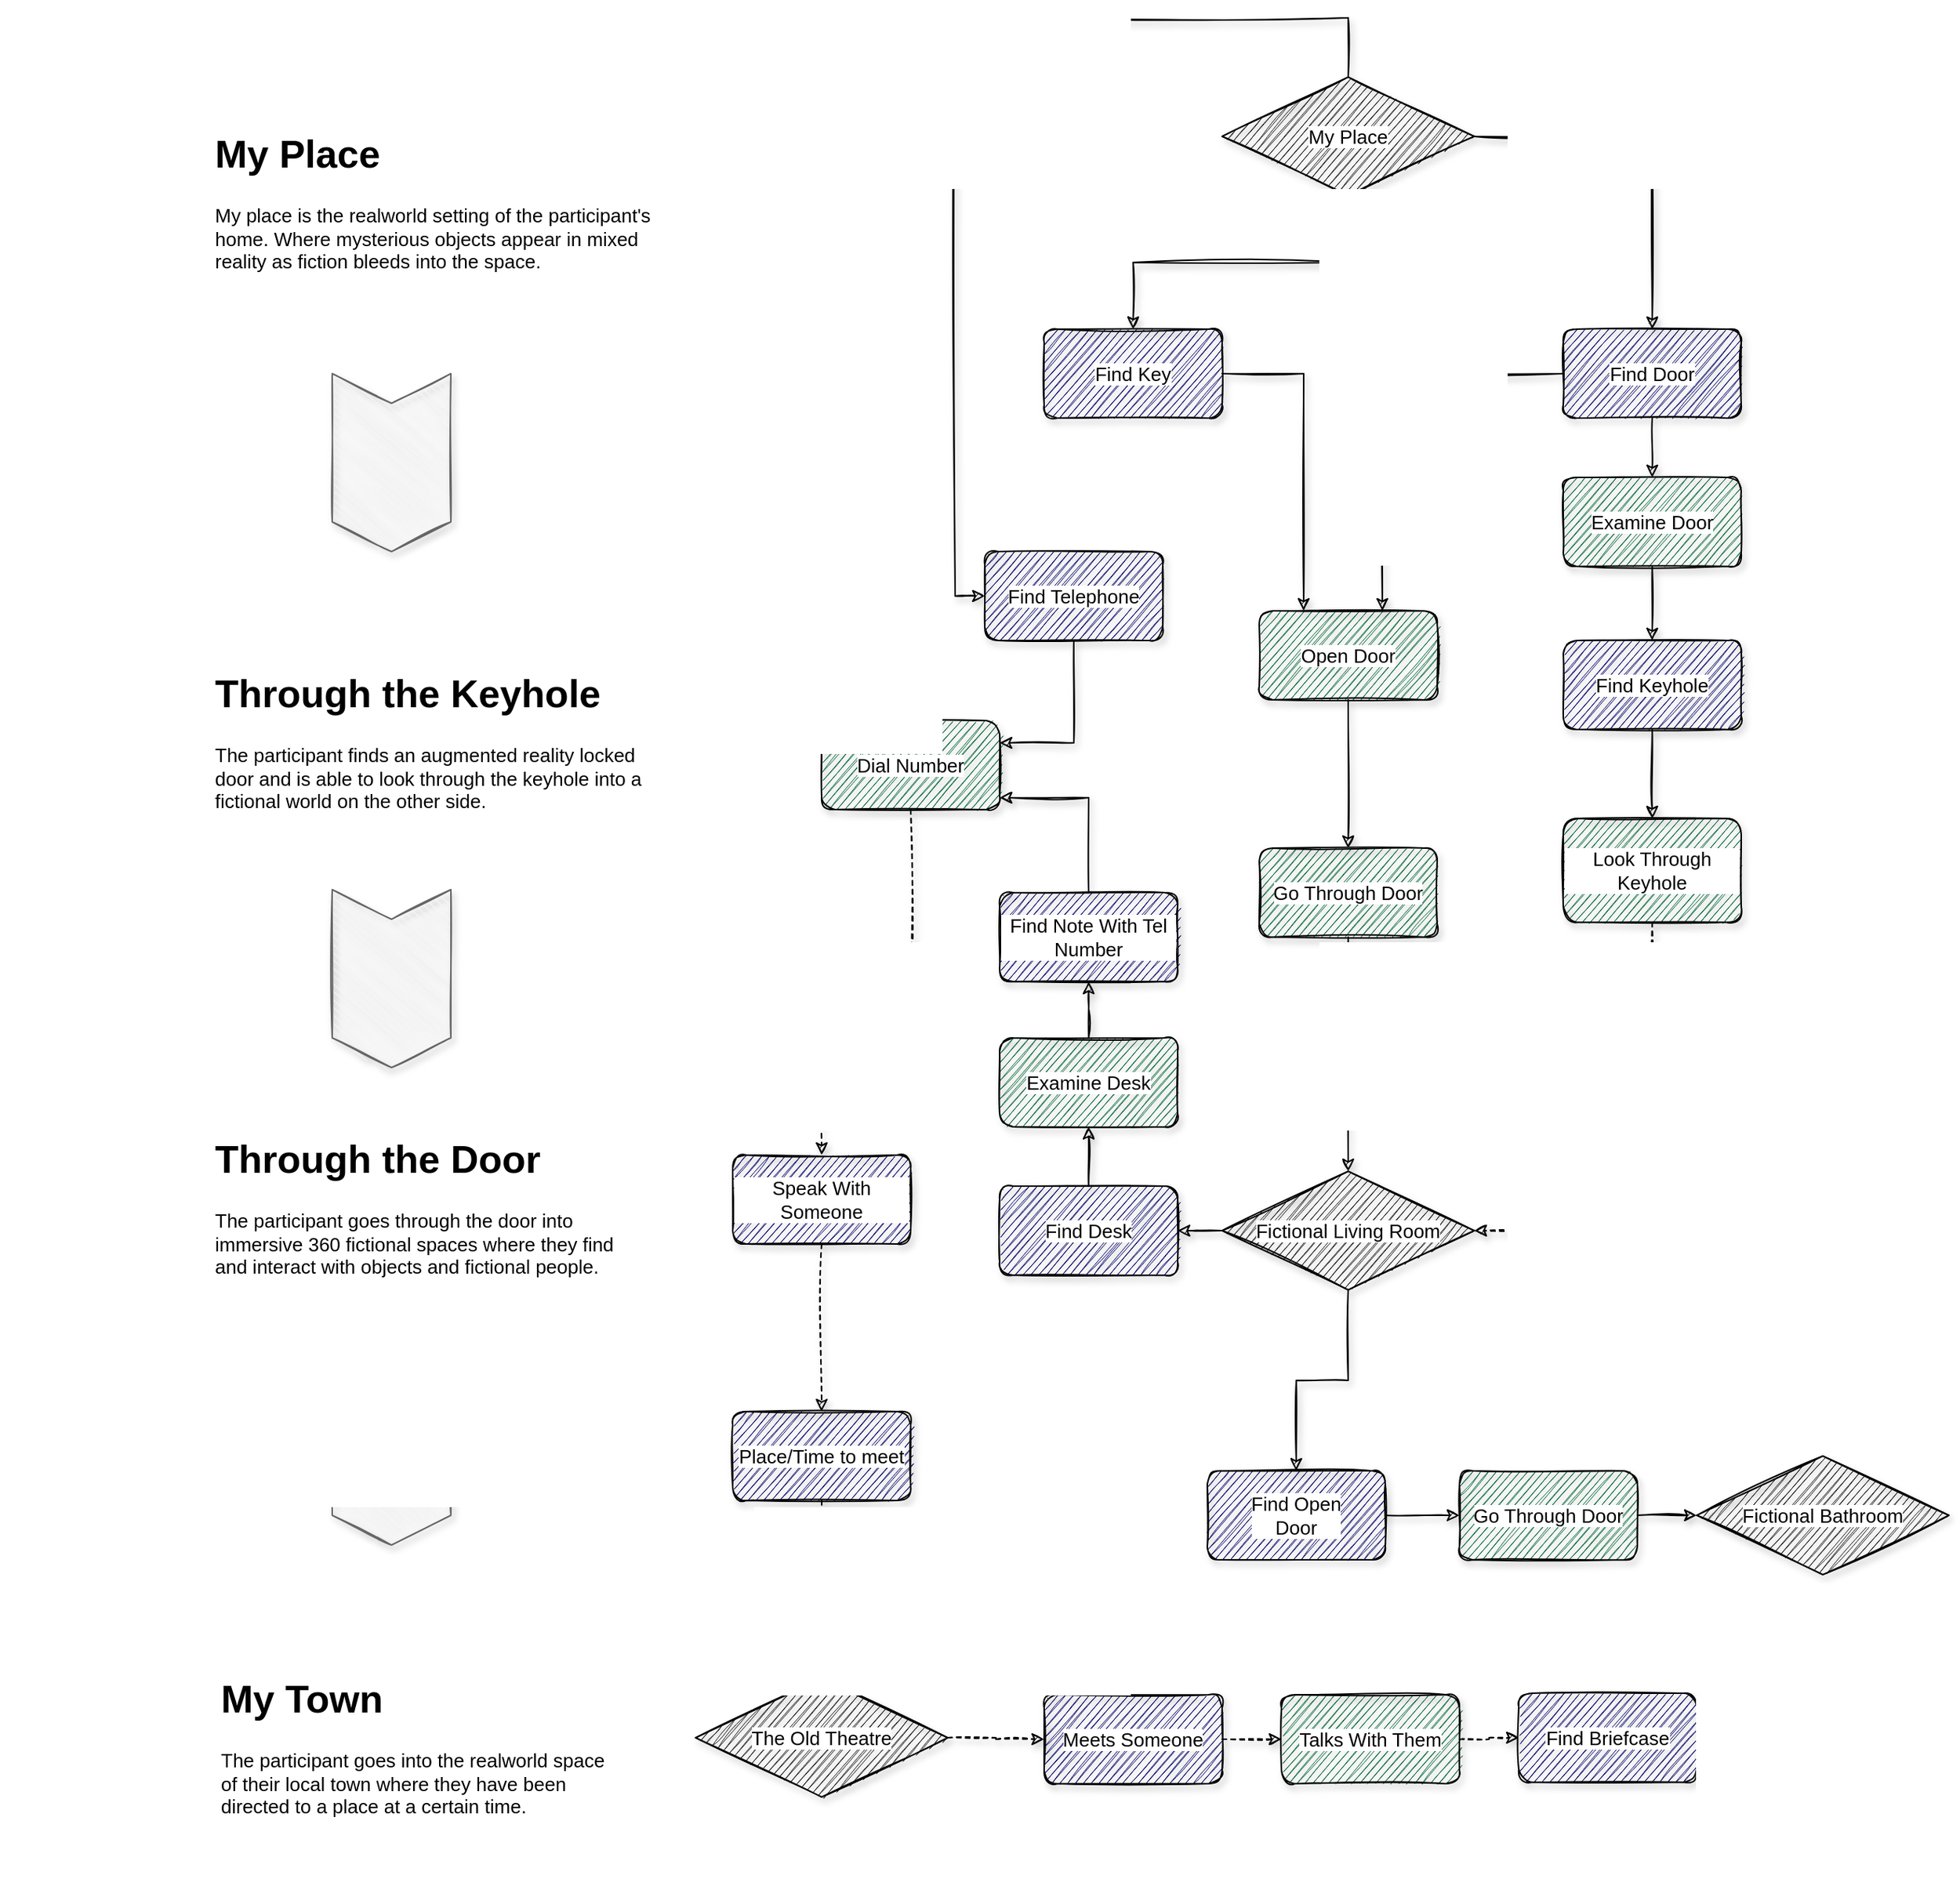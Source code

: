 <mxfile version="13.9.7" type="github">
  <diagram id="ioYlywDVT_DXw8jL-yqH" name="Page-1">
    <mxGraphModel dx="1453" dy="1151" grid="1" gridSize="10" guides="1" tooltips="1" connect="1" arrows="1" fold="1" page="1" pageScale="1" pageWidth="1169" pageHeight="1654" math="0" shadow="0">
      <root>
        <mxCell id="0" />
        <mxCell id="1" parent="0" />
        <mxCell id="7EeK4vwTGCE58HYFXyhD-3" style="edgeStyle=orthogonalEdgeStyle;rounded=0;orthogonalLoop=1;jettySize=auto;html=1;entryX=0.5;entryY=0;entryDx=0;entryDy=0;sketch=1;shadow=1;labelBackgroundColor=#ffffff;fontSize=13;" edge="1" parent="1" source="7EeK4vwTGCE58HYFXyhD-1" target="7EeK4vwTGCE58HYFXyhD-2">
          <mxGeometry relative="1" as="geometry" />
        </mxCell>
        <mxCell id="7EeK4vwTGCE58HYFXyhD-5" style="edgeStyle=orthogonalEdgeStyle;rounded=0;orthogonalLoop=1;jettySize=auto;html=1;entryX=0.5;entryY=0;entryDx=0;entryDy=0;sketch=1;shadow=1;labelBackgroundColor=#ffffff;fontSize=13;" edge="1" parent="1" source="7EeK4vwTGCE58HYFXyhD-1" target="7EeK4vwTGCE58HYFXyhD-4">
          <mxGeometry relative="1" as="geometry" />
        </mxCell>
        <mxCell id="7EeK4vwTGCE58HYFXyhD-48" value="" style="edgeStyle=orthogonalEdgeStyle;rounded=0;sketch=1;orthogonalLoop=1;jettySize=auto;html=1;shadow=1;labelBackgroundColor=#ffffff;fontSize=13;fontColor=#000000;entryX=0;entryY=0.5;entryDx=0;entryDy=0;" edge="1" parent="1" source="7EeK4vwTGCE58HYFXyhD-1" target="7EeK4vwTGCE58HYFXyhD-46">
          <mxGeometry relative="1" as="geometry">
            <mxPoint x="905" y="20" as="targetPoint" />
            <Array as="points">
              <mxPoint x="905" y="60" />
              <mxPoint x="640" y="60" />
              <mxPoint x="640" y="450" />
            </Array>
          </mxGeometry>
        </mxCell>
        <mxCell id="7EeK4vwTGCE58HYFXyhD-1" value="&lt;span style=&quot;font-size: 13px;&quot;&gt;&lt;font style=&quot;font-size: 13px;&quot;&gt;My Place&lt;/font&gt;&lt;/span&gt;" style="rhombus;whiteSpace=wrap;html=1;fillColor=#1A1A1A;sketch=1;shadow=1;labelBackgroundColor=#ffffff;fontSize=13;" vertex="1" parent="1">
          <mxGeometry x="820" y="100" width="170" height="80" as="geometry" />
        </mxCell>
        <mxCell id="7EeK4vwTGCE58HYFXyhD-7" style="edgeStyle=orthogonalEdgeStyle;rounded=0;orthogonalLoop=1;jettySize=auto;html=1;entryX=0.25;entryY=0;entryDx=0;entryDy=0;sketch=1;shadow=1;labelBackgroundColor=#ffffff;fontSize=13;" edge="1" parent="1" source="7EeK4vwTGCE58HYFXyhD-2" target="7EeK4vwTGCE58HYFXyhD-6">
          <mxGeometry relative="1" as="geometry" />
        </mxCell>
        <mxCell id="7EeK4vwTGCE58HYFXyhD-2" value="&lt;font style=&quot;font-size: 13px;&quot;&gt;Find Key&lt;/font&gt;" style="rounded=1;whiteSpace=wrap;html=1;labelBackgroundColor=#ffffff;fillColor=#000066;sketch=1;shadow=1;fontSize=13;" vertex="1" parent="1">
          <mxGeometry x="700" y="270" width="120" height="60" as="geometry" />
        </mxCell>
        <mxCell id="7EeK4vwTGCE58HYFXyhD-11" style="edgeStyle=orthogonalEdgeStyle;rounded=0;orthogonalLoop=1;jettySize=auto;html=1;sketch=1;shadow=1;labelBackgroundColor=#ffffff;fontSize=13;" edge="1" parent="1" source="7EeK4vwTGCE58HYFXyhD-4" target="7EeK4vwTGCE58HYFXyhD-10">
          <mxGeometry relative="1" as="geometry" />
        </mxCell>
        <mxCell id="7EeK4vwTGCE58HYFXyhD-38" style="edgeStyle=orthogonalEdgeStyle;rounded=0;sketch=1;orthogonalLoop=1;jettySize=auto;html=1;entryX=0.692;entryY=0;entryDx=0;entryDy=0;entryPerimeter=0;shadow=1;labelBackgroundColor=#ffffff;fontSize=13;fontColor=#000000;" edge="1" parent="1" source="7EeK4vwTGCE58HYFXyhD-4" target="7EeK4vwTGCE58HYFXyhD-6">
          <mxGeometry relative="1" as="geometry" />
        </mxCell>
        <mxCell id="7EeK4vwTGCE58HYFXyhD-4" value="&lt;font style=&quot;font-size: 13px;&quot;&gt;Find Door&lt;/font&gt;" style="rounded=1;whiteSpace=wrap;html=1;fillColor=#000066;sketch=1;shadow=1;labelBackgroundColor=#ffffff;fontSize=13;" vertex="1" parent="1">
          <mxGeometry x="1050" y="270" width="120" height="60" as="geometry" />
        </mxCell>
        <mxCell id="7EeK4vwTGCE58HYFXyhD-18" style="edgeStyle=orthogonalEdgeStyle;rounded=0;orthogonalLoop=1;jettySize=auto;html=1;entryX=0.5;entryY=0;entryDx=0;entryDy=0;sketch=1;shadow=1;labelBackgroundColor=#ffffff;fontSize=13;" edge="1" parent="1" source="7EeK4vwTGCE58HYFXyhD-6" target="7EeK4vwTGCE58HYFXyhD-17">
          <mxGeometry relative="1" as="geometry" />
        </mxCell>
        <mxCell id="7EeK4vwTGCE58HYFXyhD-6" value="&lt;font style=&quot;font-size: 13px;&quot;&gt;Open Door&lt;br style=&quot;font-size: 13px;&quot;&gt;&lt;/font&gt;" style="rounded=1;whiteSpace=wrap;html=1;labelBackgroundColor=#ffffff;fillColor=#006633;sketch=1;shadow=1;fontSize=13;" vertex="1" parent="1">
          <mxGeometry x="845" y="460" width="120" height="60" as="geometry" />
        </mxCell>
        <mxCell id="7EeK4vwTGCE58HYFXyhD-64" style="edgeStyle=orthogonalEdgeStyle;rounded=0;sketch=1;orthogonalLoop=1;jettySize=auto;html=1;shadow=1;dashed=1;labelBackgroundColor=#ffffff;fontSize=13;fontColor=#000000;" edge="1" parent="1" source="7EeK4vwTGCE58HYFXyhD-9" target="7EeK4vwTGCE58HYFXyhD-31">
          <mxGeometry relative="1" as="geometry" />
        </mxCell>
        <mxCell id="7EeK4vwTGCE58HYFXyhD-9" value="&lt;font style=&quot;font-size: 13px;&quot;&gt;Look Through Keyhole&lt;br style=&quot;font-size: 13px;&quot;&gt;&lt;/font&gt;" style="rounded=1;whiteSpace=wrap;html=1;labelBackgroundColor=#ffffff;fillColor=#006633;sketch=1;shadow=1;fontSize=13;" vertex="1" parent="1">
          <mxGeometry x="1050" y="600" width="120" height="70" as="geometry" />
        </mxCell>
        <mxCell id="7EeK4vwTGCE58HYFXyhD-13" style="edgeStyle=orthogonalEdgeStyle;rounded=0;orthogonalLoop=1;jettySize=auto;html=1;entryX=0.5;entryY=0;entryDx=0;entryDy=0;sketch=1;shadow=1;labelBackgroundColor=#ffffff;fontSize=13;" edge="1" parent="1" source="7EeK4vwTGCE58HYFXyhD-10" target="7EeK4vwTGCE58HYFXyhD-12">
          <mxGeometry relative="1" as="geometry" />
        </mxCell>
        <mxCell id="7EeK4vwTGCE58HYFXyhD-10" value="&lt;font style=&quot;font-size: 13px;&quot;&gt;Examine Door&lt;/font&gt;" style="rounded=1;whiteSpace=wrap;html=1;fillColor=#006633;sketch=1;shadow=1;labelBackgroundColor=#ffffff;fontSize=13;" vertex="1" parent="1">
          <mxGeometry x="1050" y="370" width="120" height="60" as="geometry" />
        </mxCell>
        <mxCell id="7EeK4vwTGCE58HYFXyhD-14" style="edgeStyle=orthogonalEdgeStyle;rounded=0;orthogonalLoop=1;jettySize=auto;html=1;entryX=0.5;entryY=0;entryDx=0;entryDy=0;sketch=1;shadow=1;labelBackgroundColor=#ffffff;fontSize=13;" edge="1" parent="1" source="7EeK4vwTGCE58HYFXyhD-12" target="7EeK4vwTGCE58HYFXyhD-9">
          <mxGeometry relative="1" as="geometry" />
        </mxCell>
        <mxCell id="7EeK4vwTGCE58HYFXyhD-12" value="&lt;font style=&quot;font-size: 13px;&quot;&gt;Find Keyhole&lt;/font&gt;" style="rounded=1;whiteSpace=wrap;html=1;fillColor=#000066;sketch=1;shadow=1;labelBackgroundColor=#ffffff;fontSize=13;" vertex="1" parent="1">
          <mxGeometry x="1050" y="480" width="120" height="60" as="geometry" />
        </mxCell>
        <mxCell id="7EeK4vwTGCE58HYFXyhD-25" style="edgeStyle=orthogonalEdgeStyle;rounded=0;orthogonalLoop=1;jettySize=auto;html=1;sketch=1;shadow=1;labelBackgroundColor=#ffffff;fontSize=13;" edge="1" parent="1" source="7EeK4vwTGCE58HYFXyhD-15" target="7EeK4vwTGCE58HYFXyhD-24">
          <mxGeometry relative="1" as="geometry" />
        </mxCell>
        <mxCell id="7EeK4vwTGCE58HYFXyhD-55" style="edgeStyle=orthogonalEdgeStyle;rounded=0;sketch=1;orthogonalLoop=1;jettySize=auto;html=1;shadow=1;labelBackgroundColor=#ffffff;fontSize=13;fontColor=#000000;" edge="1" parent="1" source="7EeK4vwTGCE58HYFXyhD-15" target="7EeK4vwTGCE58HYFXyhD-49">
          <mxGeometry relative="1" as="geometry" />
        </mxCell>
        <mxCell id="7EeK4vwTGCE58HYFXyhD-15" value="&lt;font style=&quot;font-size: 13px;&quot;&gt;&lt;span style=&quot;font-size: 13px;&quot;&gt;&lt;font style=&quot;font-size: 13px;&quot;&gt;&lt;font style=&quot;font-size: 13px;&quot;&gt;Fictional Living Room&lt;/font&gt;&lt;br style=&quot;font-size: 13px;&quot;&gt;&lt;/font&gt;&lt;/span&gt;&lt;/font&gt;" style="rhombus;whiteSpace=wrap;html=1;fillColor=#1A1A1A;sketch=1;shadow=1;labelBackgroundColor=#ffffff;fontSize=13;" vertex="1" parent="1">
          <mxGeometry x="820" y="838" width="170" height="80" as="geometry" />
        </mxCell>
        <mxCell id="7EeK4vwTGCE58HYFXyhD-19" style="edgeStyle=orthogonalEdgeStyle;rounded=0;orthogonalLoop=1;jettySize=auto;html=1;entryX=0.5;entryY=0;entryDx=0;entryDy=0;sketch=1;shadow=1;labelBackgroundColor=#ffffff;fontSize=13;" edge="1" parent="1" source="7EeK4vwTGCE58HYFXyhD-17" target="7EeK4vwTGCE58HYFXyhD-15">
          <mxGeometry relative="1" as="geometry" />
        </mxCell>
        <mxCell id="7EeK4vwTGCE58HYFXyhD-17" value="&lt;font style=&quot;font-size: 13px;&quot;&gt;Go Through Door&lt;br style=&quot;font-size: 13px;&quot;&gt;&lt;/font&gt;" style="rounded=1;whiteSpace=wrap;html=1;labelBackgroundColor=#ffffff;fillColor=#006633;sketch=1;shadow=1;fontSize=13;" vertex="1" parent="1">
          <mxGeometry x="845" y="620" width="120" height="60" as="geometry" />
        </mxCell>
        <mxCell id="7EeK4vwTGCE58HYFXyhD-28" style="edgeStyle=orthogonalEdgeStyle;rounded=0;orthogonalLoop=1;jettySize=auto;html=1;sketch=1;shadow=1;labelBackgroundColor=#ffffff;fontSize=13;" edge="1" parent="1" source="7EeK4vwTGCE58HYFXyhD-24" target="7EeK4vwTGCE58HYFXyhD-27">
          <mxGeometry relative="1" as="geometry" />
        </mxCell>
        <mxCell id="7EeK4vwTGCE58HYFXyhD-24" value="&lt;div style=&quot;font-size: 13px;&quot;&gt;&lt;font style=&quot;font-size: 13px;&quot;&gt;Find Open&lt;/font&gt;&lt;/div&gt;&lt;div style=&quot;font-size: 13px;&quot;&gt;&lt;font style=&quot;font-size: 13px;&quot;&gt;Door&lt;/font&gt;&lt;/div&gt;" style="rounded=1;whiteSpace=wrap;html=1;fillColor=#000066;sketch=1;shadow=1;labelBackgroundColor=#ffffff;fontSize=13;" vertex="1" parent="1">
          <mxGeometry x="810" y="1040" width="120" height="60" as="geometry" />
        </mxCell>
        <mxCell id="7EeK4vwTGCE58HYFXyhD-26" value="&lt;font style=&quot;font-size: 13px;&quot;&gt;&lt;span style=&quot;font-size: 13px;&quot;&gt;&lt;font style=&quot;font-size: 13px;&quot;&gt;&lt;font style=&quot;font-size: 13px;&quot;&gt;Fictional Bathroom&lt;/font&gt;&lt;br style=&quot;font-size: 13px;&quot;&gt;&lt;/font&gt;&lt;/span&gt;&lt;/font&gt;" style="rhombus;whiteSpace=wrap;html=1;fillColor=#1A1A1A;sketch=1;shadow=1;labelBackgroundColor=#ffffff;fontSize=13;" vertex="1" parent="1">
          <mxGeometry x="1140" y="1030" width="170" height="80" as="geometry" />
        </mxCell>
        <mxCell id="7EeK4vwTGCE58HYFXyhD-29" style="edgeStyle=orthogonalEdgeStyle;rounded=0;orthogonalLoop=1;jettySize=auto;html=1;entryX=0;entryY=0.5;entryDx=0;entryDy=0;sketch=1;shadow=1;labelBackgroundColor=#ffffff;fontSize=13;" edge="1" parent="1" source="7EeK4vwTGCE58HYFXyhD-27" target="7EeK4vwTGCE58HYFXyhD-26">
          <mxGeometry relative="1" as="geometry" />
        </mxCell>
        <mxCell id="7EeK4vwTGCE58HYFXyhD-27" value="&lt;font style=&quot;font-size: 13px;&quot;&gt;Go Through Door&lt;br style=&quot;font-size: 13px;&quot;&gt;&lt;/font&gt;" style="rounded=1;whiteSpace=wrap;html=1;labelBackgroundColor=#ffffff;fillColor=#006633;sketch=1;shadow=1;fontSize=13;" vertex="1" parent="1">
          <mxGeometry x="980" y="1040" width="120" height="60" as="geometry" />
        </mxCell>
        <mxCell id="7EeK4vwTGCE58HYFXyhD-32" style="edgeStyle=orthogonalEdgeStyle;rounded=0;sketch=1;orthogonalLoop=1;jettySize=auto;html=1;shadow=1;labelBackgroundColor=#ffffff;fontSize=13;fontColor=#000000;entryX=1;entryY=0.5;entryDx=0;entryDy=0;dashed=1;" edge="1" parent="1" source="7EeK4vwTGCE58HYFXyhD-31" target="7EeK4vwTGCE58HYFXyhD-15">
          <mxGeometry relative="1" as="geometry">
            <mxPoint x="1105" y="838" as="targetPoint" />
          </mxGeometry>
        </mxCell>
        <mxCell id="7EeK4vwTGCE58HYFXyhD-31" value="" style="shape=image;html=1;verticalAlign=top;verticalLabelPosition=bottom;labelBackgroundColor=#ffffff;imageAspect=0;aspect=fixed;image=https://cdn3.iconfinder.com/data/icons/linecons-free-vector-icons-pack/32/eye-128.png;rounded=1;shadow=1;sketch=1;fillColor=#663300;gradientColor=none;fontSize=13;fontColor=#000000;" vertex="1" parent="1">
          <mxGeometry x="1090" y="758" width="40" height="40" as="geometry" />
        </mxCell>
        <mxCell id="7EeK4vwTGCE58HYFXyhD-35" value="" style="shape=image;html=1;verticalAlign=top;verticalLabelPosition=bottom;labelBackgroundColor=#ffffff;imageAspect=0;aspect=fixed;image=https://cdn1.iconfinder.com/data/icons/science-technology-outline/91/Science__Technology_33-128.png;rounded=1;shadow=1;sketch=1;fillColor=#663300;gradientColor=none;fontSize=13;fontColor=#000000;" vertex="1" parent="1">
          <mxGeometry x="25" y="140" width="90" height="90" as="geometry" />
        </mxCell>
        <mxCell id="7EeK4vwTGCE58HYFXyhD-36" value="&lt;h1&gt;My Place&lt;br&gt;&lt;/h1&gt;&lt;p&gt;My place is the realworld setting of the participant&#39;s home. Where mysterious objects appear in mixed reality as fiction bleeds into the space.&lt;br&gt;&lt;/p&gt;" style="text;html=1;strokeColor=none;fillColor=none;spacing=5;spacingTop=-20;whiteSpace=wrap;overflow=hidden;rounded=0;shadow=1;labelBackgroundColor=#ffffff;sketch=1;fontSize=13;fontColor=#000000;" vertex="1" parent="1">
          <mxGeometry x="136" y="130" width="310" height="140" as="geometry" />
        </mxCell>
        <mxCell id="7EeK4vwTGCE58HYFXyhD-37" value="&lt;h1&gt;Through the Keyhole&lt;br&gt;&lt;/h1&gt;&lt;p&gt;The participant finds an augmented reality locked door and is able to look through the keyhole into a fictional world on the other side.&lt;br&gt;&lt;/p&gt;" style="text;html=1;strokeColor=none;fillColor=none;spacing=5;spacingTop=-20;whiteSpace=wrap;overflow=hidden;rounded=0;shadow=1;labelBackgroundColor=#ffffff;sketch=1;fontSize=13;fontColor=#000000;" vertex="1" parent="1">
          <mxGeometry x="136" y="494" width="310" height="140" as="geometry" />
        </mxCell>
        <mxCell id="7EeK4vwTGCE58HYFXyhD-39" value="" style="shape=image;html=1;verticalAlign=top;verticalLabelPosition=bottom;labelBackgroundColor=#ffffff;imageAspect=0;aspect=fixed;image=https://cdn2.iconfinder.com/data/icons/technology-straight-line/128/SVG_LINE_TECHNOLOGY-10-128.png;rounded=1;shadow=1;sketch=1;fillColor=#663300;gradientColor=none;fontSize=13;fontColor=#000000;" vertex="1" parent="1">
          <mxGeometry x="25" y="810" width="100" height="100" as="geometry" />
        </mxCell>
        <mxCell id="7EeK4vwTGCE58HYFXyhD-40" value="&lt;h1&gt;Through the Door&lt;br&gt;&lt;/h1&gt;&lt;p&gt;The participant goes through the door into immersive 360 fictional spaces where they find&lt;br&gt;and interact with objects and fictional people.&lt;br&gt;&lt;/p&gt;" style="text;html=1;strokeColor=none;fillColor=none;spacing=5;spacingTop=-20;whiteSpace=wrap;overflow=hidden;rounded=0;shadow=1;labelBackgroundColor=#ffffff;sketch=1;fontSize=13;fontColor=#000000;" vertex="1" parent="1">
          <mxGeometry x="136" y="808" width="310" height="140" as="geometry" />
        </mxCell>
        <mxCell id="7EeK4vwTGCE58HYFXyhD-43" value="" style="shape=image;html=1;verticalAlign=top;verticalLabelPosition=bottom;labelBackgroundColor=#ffffff;imageAspect=0;aspect=fixed;image=https://cdn3.iconfinder.com/data/icons/padlock-item/64/Padlock_lock_save-20-128.png;rounded=1;shadow=1;sketch=1;fillColor=#663300;gradientColor=none;fontSize=13;fontColor=#000000;" vertex="1" parent="1">
          <mxGeometry y="480" width="140" height="140" as="geometry" />
        </mxCell>
        <mxCell id="7EeK4vwTGCE58HYFXyhD-44" value="" style="shape=step;perimeter=stepPerimeter;whiteSpace=wrap;html=1;fixedSize=1;rounded=0;shadow=1;labelBackgroundColor=#ffffff;sketch=1;fontSize=13;fontColor=#333333;rotation=90;fillColor=#f5f5f5;strokeColor=#666666;" vertex="1" parent="1">
          <mxGeometry x="200" y="320" width="120" height="80" as="geometry" />
        </mxCell>
        <mxCell id="7EeK4vwTGCE58HYFXyhD-45" value="" style="shape=step;perimeter=stepPerimeter;whiteSpace=wrap;html=1;fixedSize=1;rounded=0;shadow=1;labelBackgroundColor=#ffffff;sketch=1;fontSize=13;fontColor=#333333;rotation=90;fillColor=#f5f5f5;strokeColor=#666666;" vertex="1" parent="1">
          <mxGeometry x="200" y="668" width="120" height="80" as="geometry" />
        </mxCell>
        <mxCell id="7EeK4vwTGCE58HYFXyhD-63" style="edgeStyle=orthogonalEdgeStyle;rounded=0;sketch=1;orthogonalLoop=1;jettySize=auto;html=1;entryX=1;entryY=0.25;entryDx=0;entryDy=0;shadow=1;labelBackgroundColor=#ffffff;fontSize=13;fontColor=#000000;" edge="1" parent="1" source="7EeK4vwTGCE58HYFXyhD-46" target="7EeK4vwTGCE58HYFXyhD-59">
          <mxGeometry relative="1" as="geometry" />
        </mxCell>
        <mxCell id="7EeK4vwTGCE58HYFXyhD-46" value="&lt;font style=&quot;font-size: 13px&quot;&gt;Find Telephone&lt;/font&gt;" style="rounded=1;whiteSpace=wrap;html=1;labelBackgroundColor=#ffffff;fillColor=#000066;sketch=1;shadow=1;fontSize=13;" vertex="1" parent="1">
          <mxGeometry x="660" y="420" width="120" height="60" as="geometry" />
        </mxCell>
        <mxCell id="7EeK4vwTGCE58HYFXyhD-56" style="edgeStyle=orthogonalEdgeStyle;rounded=0;sketch=1;orthogonalLoop=1;jettySize=auto;html=1;entryX=0.5;entryY=1;entryDx=0;entryDy=0;shadow=1;labelBackgroundColor=#ffffff;fontSize=13;fontColor=#000000;" edge="1" parent="1" source="7EeK4vwTGCE58HYFXyhD-49" target="7EeK4vwTGCE58HYFXyhD-53">
          <mxGeometry relative="1" as="geometry" />
        </mxCell>
        <mxCell id="7EeK4vwTGCE58HYFXyhD-49" value="&lt;div style=&quot;font-size: 13px&quot;&gt;&lt;font style=&quot;font-size: 13px&quot;&gt;Find Desk&lt;/font&gt;&lt;/div&gt;" style="rounded=1;whiteSpace=wrap;html=1;fillColor=#000066;sketch=1;shadow=1;labelBackgroundColor=#ffffff;fontSize=13;" vertex="1" parent="1">
          <mxGeometry x="670" y="848" width="120" height="60" as="geometry" />
        </mxCell>
        <mxCell id="7EeK4vwTGCE58HYFXyhD-58" style="edgeStyle=orthogonalEdgeStyle;rounded=0;sketch=1;orthogonalLoop=1;jettySize=auto;html=1;shadow=1;labelBackgroundColor=#ffffff;fontSize=13;fontColor=#000000;" edge="1" parent="1" source="7EeK4vwTGCE58HYFXyhD-53" target="7EeK4vwTGCE58HYFXyhD-57">
          <mxGeometry relative="1" as="geometry" />
        </mxCell>
        <mxCell id="7EeK4vwTGCE58HYFXyhD-53" value="&lt;font style=&quot;font-size: 13px&quot;&gt;Examine Desk&lt;/font&gt;" style="rounded=1;whiteSpace=wrap;html=1;fillColor=#006633;sketch=1;shadow=1;labelBackgroundColor=#ffffff;fontSize=13;" vertex="1" parent="1">
          <mxGeometry x="670" y="748" width="120" height="60" as="geometry" />
        </mxCell>
        <mxCell id="7EeK4vwTGCE58HYFXyhD-60" style="edgeStyle=orthogonalEdgeStyle;rounded=0;sketch=1;orthogonalLoop=1;jettySize=auto;html=1;entryX=1;entryY=0.867;entryDx=0;entryDy=0;entryPerimeter=0;shadow=1;labelBackgroundColor=#ffffff;fontSize=13;fontColor=#000000;" edge="1" parent="1" source="7EeK4vwTGCE58HYFXyhD-57" target="7EeK4vwTGCE58HYFXyhD-59">
          <mxGeometry relative="1" as="geometry" />
        </mxCell>
        <mxCell id="7EeK4vwTGCE58HYFXyhD-57" value="&lt;div style=&quot;font-size: 13px&quot;&gt;&lt;font style=&quot;font-size: 13px&quot;&gt;Find Note With Tel Number&lt;br&gt;&lt;/font&gt;&lt;/div&gt;" style="rounded=1;whiteSpace=wrap;html=1;fillColor=#000066;sketch=1;shadow=1;labelBackgroundColor=#ffffff;fontSize=13;" vertex="1" parent="1">
          <mxGeometry x="670" y="650" width="120" height="60" as="geometry" />
        </mxCell>
        <mxCell id="7EeK4vwTGCE58HYFXyhD-66" style="edgeStyle=orthogonalEdgeStyle;rounded=0;sketch=1;orthogonalLoop=1;jettySize=auto;html=1;entryX=0.5;entryY=0;entryDx=0;entryDy=0;shadow=1;dashed=1;labelBackgroundColor=#ffffff;fontSize=13;fontColor=#000000;" edge="1" parent="1" source="7EeK4vwTGCE58HYFXyhD-59" target="7EeK4vwTGCE58HYFXyhD-65">
          <mxGeometry relative="1" as="geometry" />
        </mxCell>
        <mxCell id="7EeK4vwTGCE58HYFXyhD-59" value="&lt;font style=&quot;font-size: 13px&quot;&gt;Dial Number&lt;/font&gt;" style="rounded=1;whiteSpace=wrap;html=1;fillColor=#006633;sketch=1;shadow=1;labelBackgroundColor=#ffffff;fontSize=13;" vertex="1" parent="1">
          <mxGeometry x="550" y="534" width="120" height="60" as="geometry" />
        </mxCell>
        <mxCell id="7EeK4vwTGCE58HYFXyhD-68" style="edgeStyle=orthogonalEdgeStyle;rounded=0;sketch=1;orthogonalLoop=1;jettySize=auto;html=1;entryX=0.5;entryY=0;entryDx=0;entryDy=0;shadow=1;dashed=1;labelBackgroundColor=#ffffff;fontSize=13;fontColor=#000000;" edge="1" parent="1" source="7EeK4vwTGCE58HYFXyhD-65" target="7EeK4vwTGCE58HYFXyhD-67">
          <mxGeometry relative="1" as="geometry" />
        </mxCell>
        <mxCell id="7EeK4vwTGCE58HYFXyhD-65" value="&lt;font style=&quot;font-size: 13px&quot;&gt;Speak With Someone&lt;br&gt;&lt;/font&gt;" style="rounded=1;whiteSpace=wrap;html=1;labelBackgroundColor=#ffffff;fillColor=#000066;sketch=1;shadow=1;fontSize=13;" vertex="1" parent="1">
          <mxGeometry x="490" y="827" width="120" height="60" as="geometry" />
        </mxCell>
        <mxCell id="7EeK4vwTGCE58HYFXyhD-70" style="edgeStyle=orthogonalEdgeStyle;rounded=0;sketch=1;orthogonalLoop=1;jettySize=auto;html=1;entryX=0.5;entryY=0;entryDx=0;entryDy=0;shadow=1;dashed=1;labelBackgroundColor=#ffffff;fontSize=13;fontColor=#000000;" edge="1" parent="1" source="7EeK4vwTGCE58HYFXyhD-67" target="7EeK4vwTGCE58HYFXyhD-69">
          <mxGeometry relative="1" as="geometry" />
        </mxCell>
        <mxCell id="7EeK4vwTGCE58HYFXyhD-67" value="&lt;div style=&quot;font-size: 13px&quot;&gt;Place/Time to meet&lt;br&gt;&lt;/div&gt;" style="rounded=1;whiteSpace=wrap;html=1;fillColor=#000066;sketch=1;shadow=1;labelBackgroundColor=#ffffff;fontSize=13;" vertex="1" parent="1">
          <mxGeometry x="490" y="1000" width="120" height="60" as="geometry" />
        </mxCell>
        <mxCell id="7EeK4vwTGCE58HYFXyhD-75" style="edgeStyle=orthogonalEdgeStyle;rounded=0;sketch=1;orthogonalLoop=1;jettySize=auto;html=1;entryX=0;entryY=0.5;entryDx=0;entryDy=0;shadow=1;dashed=1;labelBackgroundColor=#ffffff;fontSize=13;fontColor=#000000;" edge="1" parent="1" source="7EeK4vwTGCE58HYFXyhD-69" target="7EeK4vwTGCE58HYFXyhD-74">
          <mxGeometry relative="1" as="geometry" />
        </mxCell>
        <mxCell id="7EeK4vwTGCE58HYFXyhD-69" value="The Old Theatre&lt;font style=&quot;font-size: 13px&quot;&gt;&lt;span style=&quot;font-size: 13px&quot;&gt;&lt;font style=&quot;font-size: 13px&quot;&gt;&lt;br style=&quot;font-size: 13px&quot;&gt;&lt;/font&gt;&lt;/span&gt;&lt;/font&gt;" style="rhombus;whiteSpace=wrap;html=1;fillColor=#1A1A1A;sketch=1;shadow=1;labelBackgroundColor=#ffffff;fontSize=13;" vertex="1" parent="1">
          <mxGeometry x="465" y="1180" width="170" height="80" as="geometry" />
        </mxCell>
        <mxCell id="7EeK4vwTGCE58HYFXyhD-71" value="" style="shape=image;html=1;verticalAlign=top;verticalLabelPosition=bottom;labelBackgroundColor=#ffffff;imageAspect=0;aspect=fixed;image=https://cdn1.iconfinder.com/data/icons/essentials-pack/96/location_pin_position_map_navigation-128.png;rounded=1;shadow=1;sketch=1;fillColor=#000000;gradientColor=none;fontSize=13;fontColor=#000000;" vertex="1" parent="1">
          <mxGeometry x="36" y="1182" width="78" height="78" as="geometry" />
        </mxCell>
        <mxCell id="7EeK4vwTGCE58HYFXyhD-72" value="&lt;h1&gt;My Town&lt;br&gt;&lt;/h1&gt;&lt;p&gt;The participant goes into the realworld space of their local town where they have been directed to a place at a certain time.&lt;br&gt;&lt;/p&gt;" style="text;html=1;strokeColor=none;fillColor=none;spacing=5;spacingTop=-20;whiteSpace=wrap;overflow=hidden;rounded=0;shadow=1;labelBackgroundColor=#ffffff;sketch=1;fontSize=13;fontColor=#000000;" vertex="1" parent="1">
          <mxGeometry x="140" y="1172" width="272" height="140" as="geometry" />
        </mxCell>
        <mxCell id="7EeK4vwTGCE58HYFXyhD-73" value="" style="shape=step;perimeter=stepPerimeter;whiteSpace=wrap;html=1;fixedSize=1;rounded=0;shadow=1;labelBackgroundColor=#ffffff;sketch=1;fontSize=13;fontColor=#333333;rotation=90;fillColor=#f5f5f5;strokeColor=#666666;" vertex="1" parent="1">
          <mxGeometry x="200" y="990" width="120" height="80" as="geometry" />
        </mxCell>
        <mxCell id="7EeK4vwTGCE58HYFXyhD-78" value="" style="edgeStyle=orthogonalEdgeStyle;rounded=0;sketch=1;orthogonalLoop=1;jettySize=auto;html=1;shadow=1;dashed=1;labelBackgroundColor=#ffffff;fontSize=13;fontColor=#000000;" edge="1" parent="1" source="7EeK4vwTGCE58HYFXyhD-74" target="7EeK4vwTGCE58HYFXyhD-77">
          <mxGeometry relative="1" as="geometry" />
        </mxCell>
        <mxCell id="7EeK4vwTGCE58HYFXyhD-74" value="Meets Someone" style="rounded=1;whiteSpace=wrap;html=1;fillColor=#000066;sketch=1;shadow=1;labelBackgroundColor=#ffffff;fontSize=13;" vertex="1" parent="1">
          <mxGeometry x="700" y="1191" width="120" height="60" as="geometry" />
        </mxCell>
        <mxCell id="7EeK4vwTGCE58HYFXyhD-76" value="&lt;div style=&quot;font-size: 13px&quot;&gt;&lt;font style=&quot;font-size: 13px&quot;&gt;Find Briefcase&lt;/font&gt;&lt;/div&gt;" style="rounded=1;whiteSpace=wrap;html=1;fillColor=#000066;sketch=1;shadow=1;labelBackgroundColor=#ffffff;fontSize=13;" vertex="1" parent="1">
          <mxGeometry x="1020" y="1190" width="120" height="60" as="geometry" />
        </mxCell>
        <mxCell id="7EeK4vwTGCE58HYFXyhD-79" style="edgeStyle=orthogonalEdgeStyle;rounded=0;sketch=1;orthogonalLoop=1;jettySize=auto;html=1;entryX=0;entryY=0.5;entryDx=0;entryDy=0;shadow=1;dashed=1;labelBackgroundColor=#ffffff;fontSize=13;fontColor=#000000;" edge="1" parent="1" source="7EeK4vwTGCE58HYFXyhD-77" target="7EeK4vwTGCE58HYFXyhD-76">
          <mxGeometry relative="1" as="geometry" />
        </mxCell>
        <mxCell id="7EeK4vwTGCE58HYFXyhD-77" value="Talks With Them&lt;font style=&quot;font-size: 13px&quot;&gt;&lt;br style=&quot;font-size: 13px&quot;&gt;&lt;/font&gt;" style="rounded=1;whiteSpace=wrap;html=1;labelBackgroundColor=#ffffff;fillColor=#006633;sketch=1;shadow=1;fontSize=13;" vertex="1" parent="1">
          <mxGeometry x="860" y="1191" width="120" height="60" as="geometry" />
        </mxCell>
      </root>
    </mxGraphModel>
  </diagram>
</mxfile>
